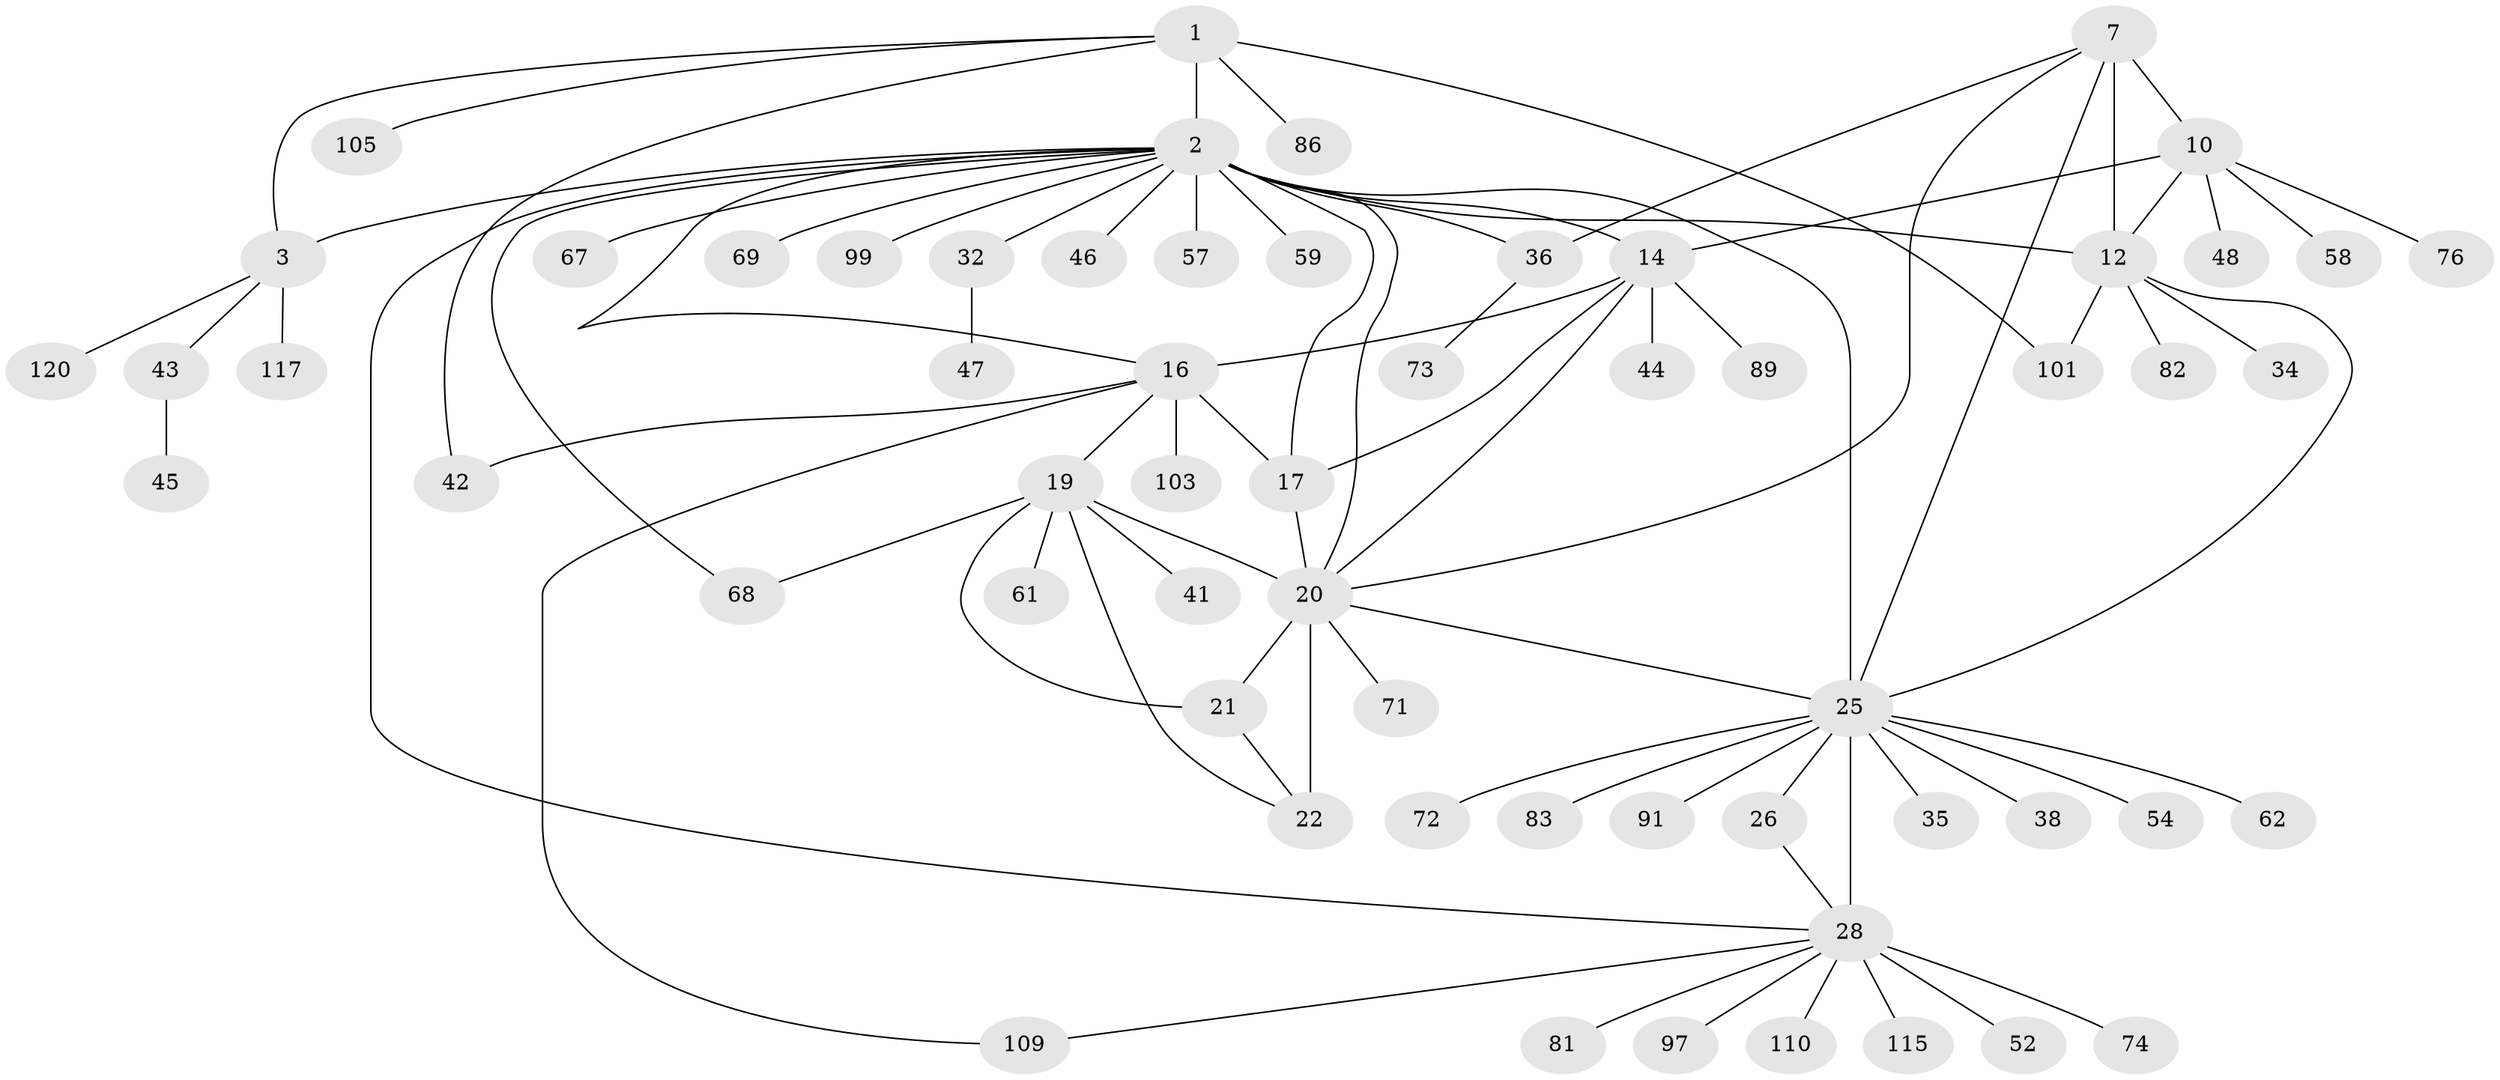 // original degree distribution, {9: 0.058333333333333334, 11: 0.008333333333333333, 8: 0.05, 12: 0.03333333333333333, 6: 0.025, 7: 0.05, 13: 0.008333333333333333, 5: 0.008333333333333333, 14: 0.008333333333333333, 1: 0.575, 2: 0.15, 3: 0.025}
// Generated by graph-tools (version 1.1) at 2025/15/03/09/25 04:15:48]
// undirected, 60 vertices, 82 edges
graph export_dot {
graph [start="1"]
  node [color=gray90,style=filled];
  1;
  2 [super="+118+85+96+4"];
  3;
  7 [super="+8+9"];
  10;
  12 [super="+70+63"];
  14 [super="+18+15"];
  16;
  17 [super="+94+112"];
  19;
  20 [super="+23+111+104+55+60+31+50+24"];
  21;
  22 [super="+39"];
  25 [super="+29+27"];
  26 [super="+87+98"];
  28 [super="+30"];
  32;
  34;
  35;
  36;
  38;
  41;
  42;
  43;
  44;
  45;
  46;
  47;
  48;
  52 [super="+53"];
  54;
  57;
  58;
  59;
  61;
  62;
  67;
  68 [super="+75"];
  69 [super="+77"];
  71;
  72;
  73;
  74;
  76;
  81;
  82;
  83;
  86;
  89 [super="+100"];
  91;
  97;
  99;
  101;
  103;
  105;
  109;
  110;
  115;
  117;
  120;
  1 -- 2 [weight=4];
  1 -- 3;
  1 -- 42;
  1 -- 86;
  1 -- 101;
  1 -- 105;
  2 -- 3 [weight=4];
  2 -- 12 [weight=2];
  2 -- 32;
  2 -- 36;
  2 -- 14 [weight=4];
  2 -- 67;
  2 -- 68;
  2 -- 69;
  2 -- 16;
  2 -- 17;
  2 -- 20;
  2 -- 25 [weight=4];
  2 -- 28;
  2 -- 99;
  2 -- 46;
  2 -- 57;
  2 -- 59;
  3 -- 43;
  3 -- 117;
  3 -- 120;
  7 -- 10 [weight=4];
  7 -- 12 [weight=4];
  7 -- 36;
  7 -- 20;
  7 -- 25;
  10 -- 12;
  10 -- 48;
  10 -- 58;
  10 -- 76;
  10 -- 14;
  12 -- 34;
  12 -- 82;
  12 -- 101;
  12 -- 25;
  14 -- 16 [weight=3];
  14 -- 17 [weight=3];
  14 -- 89;
  14 -- 20;
  14 -- 44;
  16 -- 17;
  16 -- 19;
  16 -- 42;
  16 -- 103;
  16 -- 109;
  17 -- 20;
  19 -- 20 [weight=3];
  19 -- 21;
  19 -- 22;
  19 -- 41;
  19 -- 61;
  19 -- 68;
  20 -- 21 [weight=3];
  20 -- 22 [weight=3];
  20 -- 71;
  20 -- 25;
  21 -- 22;
  25 -- 26 [weight=3];
  25 -- 28 [weight=6];
  25 -- 83;
  25 -- 35;
  25 -- 38;
  25 -- 72;
  25 -- 91;
  25 -- 54;
  25 -- 62;
  26 -- 28 [weight=2];
  28 -- 52;
  28 -- 97;
  28 -- 74;
  28 -- 109;
  28 -- 110;
  28 -- 81;
  28 -- 115;
  32 -- 47;
  36 -- 73;
  43 -- 45;
}

